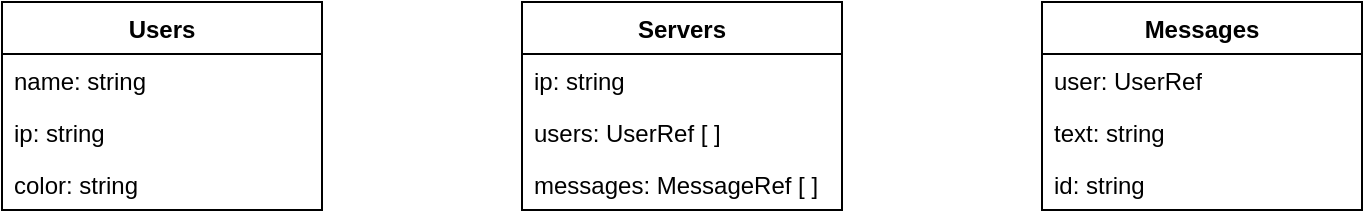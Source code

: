 <mxfile version="21.6.9" type="github">
  <diagram name="Strona-1" id="KxuZ9-0OC4cGl_8yRtbb">
    <mxGraphModel dx="1894" dy="996" grid="1" gridSize="10" guides="1" tooltips="1" connect="1" arrows="1" fold="1" page="1" pageScale="1" pageWidth="827" pageHeight="1169" math="0" shadow="0">
      <root>
        <mxCell id="0" />
        <mxCell id="1" parent="0" />
        <mxCell id="tohbnMWZ7sxqiDxx6-Lm-1" value="Users" style="swimlane;fontStyle=1;align=center;verticalAlign=top;childLayout=stackLayout;horizontal=1;startSize=26;horizontalStack=0;resizeParent=1;resizeParentMax=0;resizeLast=0;collapsible=1;marginBottom=0;whiteSpace=wrap;html=1;" vertex="1" parent="1">
          <mxGeometry x="80" y="50" width="160" height="104" as="geometry" />
        </mxCell>
        <mxCell id="tohbnMWZ7sxqiDxx6-Lm-2" value="name: string" style="text;strokeColor=none;fillColor=none;align=left;verticalAlign=top;spacingLeft=4;spacingRight=4;overflow=hidden;rotatable=0;points=[[0,0.5],[1,0.5]];portConstraint=eastwest;whiteSpace=wrap;html=1;" vertex="1" parent="tohbnMWZ7sxqiDxx6-Lm-1">
          <mxGeometry y="26" width="160" height="26" as="geometry" />
        </mxCell>
        <mxCell id="tohbnMWZ7sxqiDxx6-Lm-5" value="ip: string" style="text;strokeColor=none;fillColor=none;align=left;verticalAlign=top;spacingLeft=4;spacingRight=4;overflow=hidden;rotatable=0;points=[[0,0.5],[1,0.5]];portConstraint=eastwest;whiteSpace=wrap;html=1;" vertex="1" parent="tohbnMWZ7sxqiDxx6-Lm-1">
          <mxGeometry y="52" width="160" height="26" as="geometry" />
        </mxCell>
        <mxCell id="tohbnMWZ7sxqiDxx6-Lm-6" value="color: string" style="text;strokeColor=none;fillColor=none;align=left;verticalAlign=top;spacingLeft=4;spacingRight=4;overflow=hidden;rotatable=0;points=[[0,0.5],[1,0.5]];portConstraint=eastwest;whiteSpace=wrap;html=1;" vertex="1" parent="tohbnMWZ7sxqiDxx6-Lm-1">
          <mxGeometry y="78" width="160" height="26" as="geometry" />
        </mxCell>
        <mxCell id="tohbnMWZ7sxqiDxx6-Lm-8" value="Servers" style="swimlane;fontStyle=1;align=center;verticalAlign=top;childLayout=stackLayout;horizontal=1;startSize=26;horizontalStack=0;resizeParent=1;resizeParentMax=0;resizeLast=0;collapsible=1;marginBottom=0;whiteSpace=wrap;html=1;" vertex="1" parent="1">
          <mxGeometry x="340" y="50" width="160" height="104" as="geometry" />
        </mxCell>
        <mxCell id="tohbnMWZ7sxqiDxx6-Lm-10" value="ip: string" style="text;strokeColor=none;fillColor=none;align=left;verticalAlign=top;spacingLeft=4;spacingRight=4;overflow=hidden;rotatable=0;points=[[0,0.5],[1,0.5]];portConstraint=eastwest;whiteSpace=wrap;html=1;" vertex="1" parent="tohbnMWZ7sxqiDxx6-Lm-8">
          <mxGeometry y="26" width="160" height="26" as="geometry" />
        </mxCell>
        <mxCell id="tohbnMWZ7sxqiDxx6-Lm-11" value="users: UserRef [ ]" style="text;strokeColor=none;fillColor=none;align=left;verticalAlign=top;spacingLeft=4;spacingRight=4;overflow=hidden;rotatable=0;points=[[0,0.5],[1,0.5]];portConstraint=eastwest;whiteSpace=wrap;html=1;" vertex="1" parent="tohbnMWZ7sxqiDxx6-Lm-8">
          <mxGeometry y="52" width="160" height="26" as="geometry" />
        </mxCell>
        <mxCell id="tohbnMWZ7sxqiDxx6-Lm-16" value="messages: MessageRef [ ]" style="text;strokeColor=none;fillColor=none;align=left;verticalAlign=top;spacingLeft=4;spacingRight=4;overflow=hidden;rotatable=0;points=[[0,0.5],[1,0.5]];portConstraint=eastwest;whiteSpace=wrap;html=1;" vertex="1" parent="tohbnMWZ7sxqiDxx6-Lm-8">
          <mxGeometry y="78" width="160" height="26" as="geometry" />
        </mxCell>
        <mxCell id="tohbnMWZ7sxqiDxx6-Lm-13" value="Messages" style="swimlane;fontStyle=1;align=center;verticalAlign=top;childLayout=stackLayout;horizontal=1;startSize=26;horizontalStack=0;resizeParent=1;resizeParentMax=0;resizeLast=0;collapsible=1;marginBottom=0;whiteSpace=wrap;html=1;" vertex="1" parent="1">
          <mxGeometry x="600" y="50" width="160" height="104" as="geometry" />
        </mxCell>
        <mxCell id="tohbnMWZ7sxqiDxx6-Lm-14" value="user: UserRef" style="text;strokeColor=none;fillColor=none;align=left;verticalAlign=top;spacingLeft=4;spacingRight=4;overflow=hidden;rotatable=0;points=[[0,0.5],[1,0.5]];portConstraint=eastwest;whiteSpace=wrap;html=1;" vertex="1" parent="tohbnMWZ7sxqiDxx6-Lm-13">
          <mxGeometry y="26" width="160" height="26" as="geometry" />
        </mxCell>
        <mxCell id="tohbnMWZ7sxqiDxx6-Lm-15" value="text: string" style="text;strokeColor=none;fillColor=none;align=left;verticalAlign=top;spacingLeft=4;spacingRight=4;overflow=hidden;rotatable=0;points=[[0,0.5],[1,0.5]];portConstraint=eastwest;whiteSpace=wrap;html=1;" vertex="1" parent="tohbnMWZ7sxqiDxx6-Lm-13">
          <mxGeometry y="52" width="160" height="26" as="geometry" />
        </mxCell>
        <mxCell id="tohbnMWZ7sxqiDxx6-Lm-17" value="id: string" style="text;strokeColor=none;fillColor=none;align=left;verticalAlign=top;spacingLeft=4;spacingRight=4;overflow=hidden;rotatable=0;points=[[0,0.5],[1,0.5]];portConstraint=eastwest;whiteSpace=wrap;html=1;" vertex="1" parent="tohbnMWZ7sxqiDxx6-Lm-13">
          <mxGeometry y="78" width="160" height="26" as="geometry" />
        </mxCell>
      </root>
    </mxGraphModel>
  </diagram>
</mxfile>
